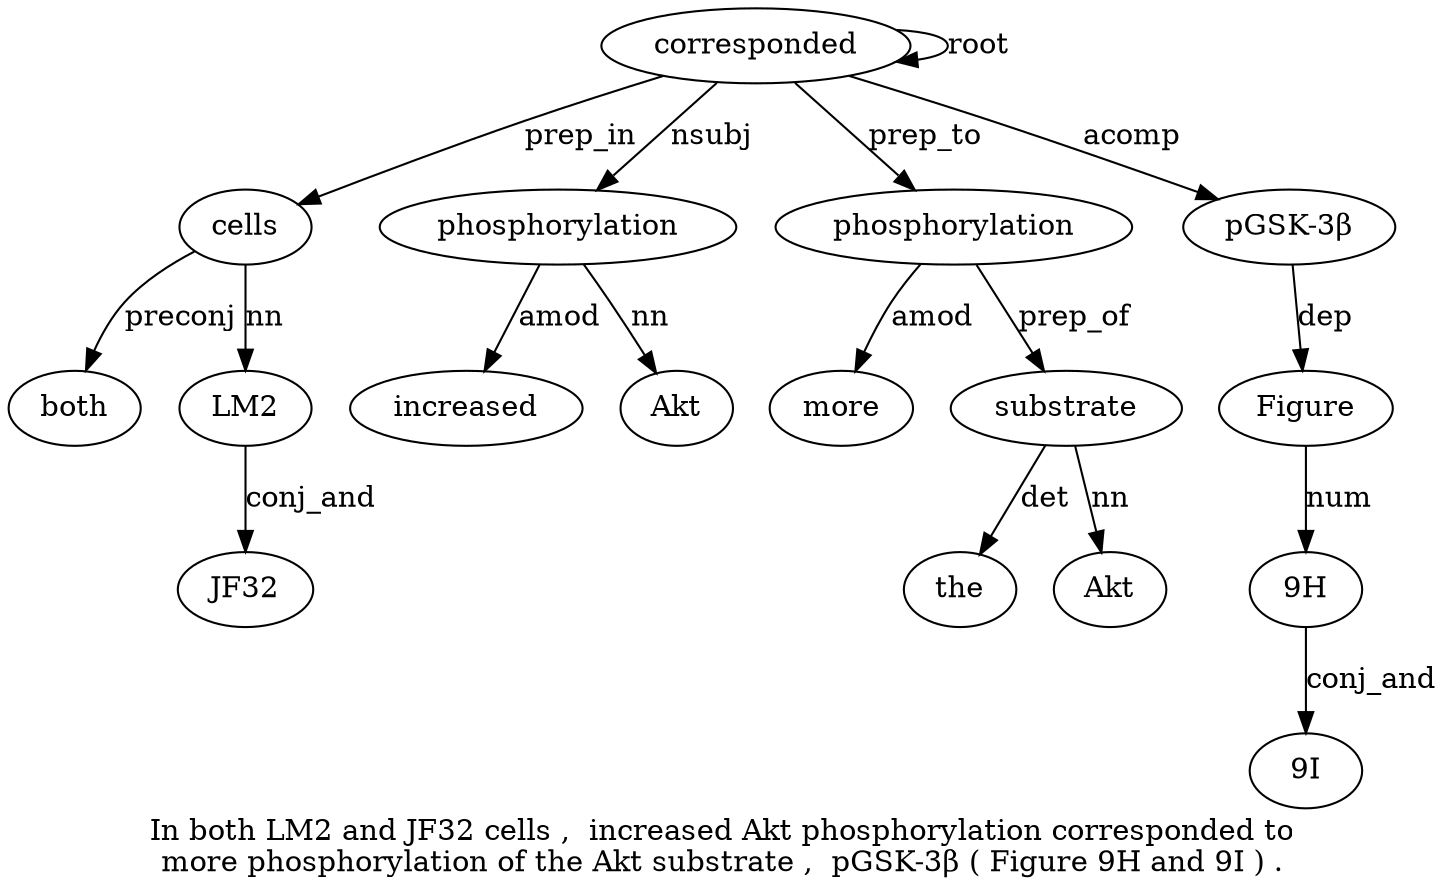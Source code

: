 digraph "In both LM2 and JF32 cells ,  increased Akt phosphorylation corresponded to more phosphorylation of the Akt substrate ,  pGSK-3β ( Figure 9H and 9I ) ." {
label="In both LM2 and JF32 cells ,  increased Akt phosphorylation corresponded to
more phosphorylation of the Akt substrate ,  pGSK-3β ( Figure 9H and 9I ) .";
cells6 [style=filled, fillcolor=white, label=cells];
both2 [style=filled, fillcolor=white, label=both];
cells6 -> both2  [label=preconj];
LM23 [style=filled, fillcolor=white, label=LM2];
cells6 -> LM23  [label=nn];
JF325 [style=filled, fillcolor=white, label=JF32];
LM23 -> JF325  [label=conj_and];
corresponded11 [style=filled, fillcolor=white, label=corresponded];
corresponded11 -> cells6  [label=prep_in];
phosphorylation10 [style=filled, fillcolor=white, label=phosphorylation];
increased8 [style=filled, fillcolor=white, label=increased];
phosphorylation10 -> increased8  [label=amod];
Akt9 [style=filled, fillcolor=white, label=Akt];
phosphorylation10 -> Akt9  [label=nn];
corresponded11 -> phosphorylation10  [label=nsubj];
corresponded11 -> corresponded11  [label=root];
phosphorylation14 [style=filled, fillcolor=white, label=phosphorylation];
more13 [style=filled, fillcolor=white, label=more];
phosphorylation14 -> more13  [label=amod];
corresponded11 -> phosphorylation14  [label=prep_to];
substrate18 [style=filled, fillcolor=white, label=substrate];
the16 [style=filled, fillcolor=white, label=the];
substrate18 -> the16  [label=det];
Akt17 [style=filled, fillcolor=white, label=Akt];
substrate18 -> Akt17  [label=nn];
phosphorylation14 -> substrate18  [label=prep_of];
"pGSK-3β20" [style=filled, fillcolor=white, label="pGSK-3β"];
corresponded11 -> "pGSK-3β20"  [label=acomp];
Figure22 [style=filled, fillcolor=white, label=Figure];
"pGSK-3β20" -> Figure22  [label=dep];
"9H23" [style=filled, fillcolor=white, label="9H"];
Figure22 -> "9H23"  [label=num];
"9I25" [style=filled, fillcolor=white, label="9I"];
"9H23" -> "9I25"  [label=conj_and];
}

